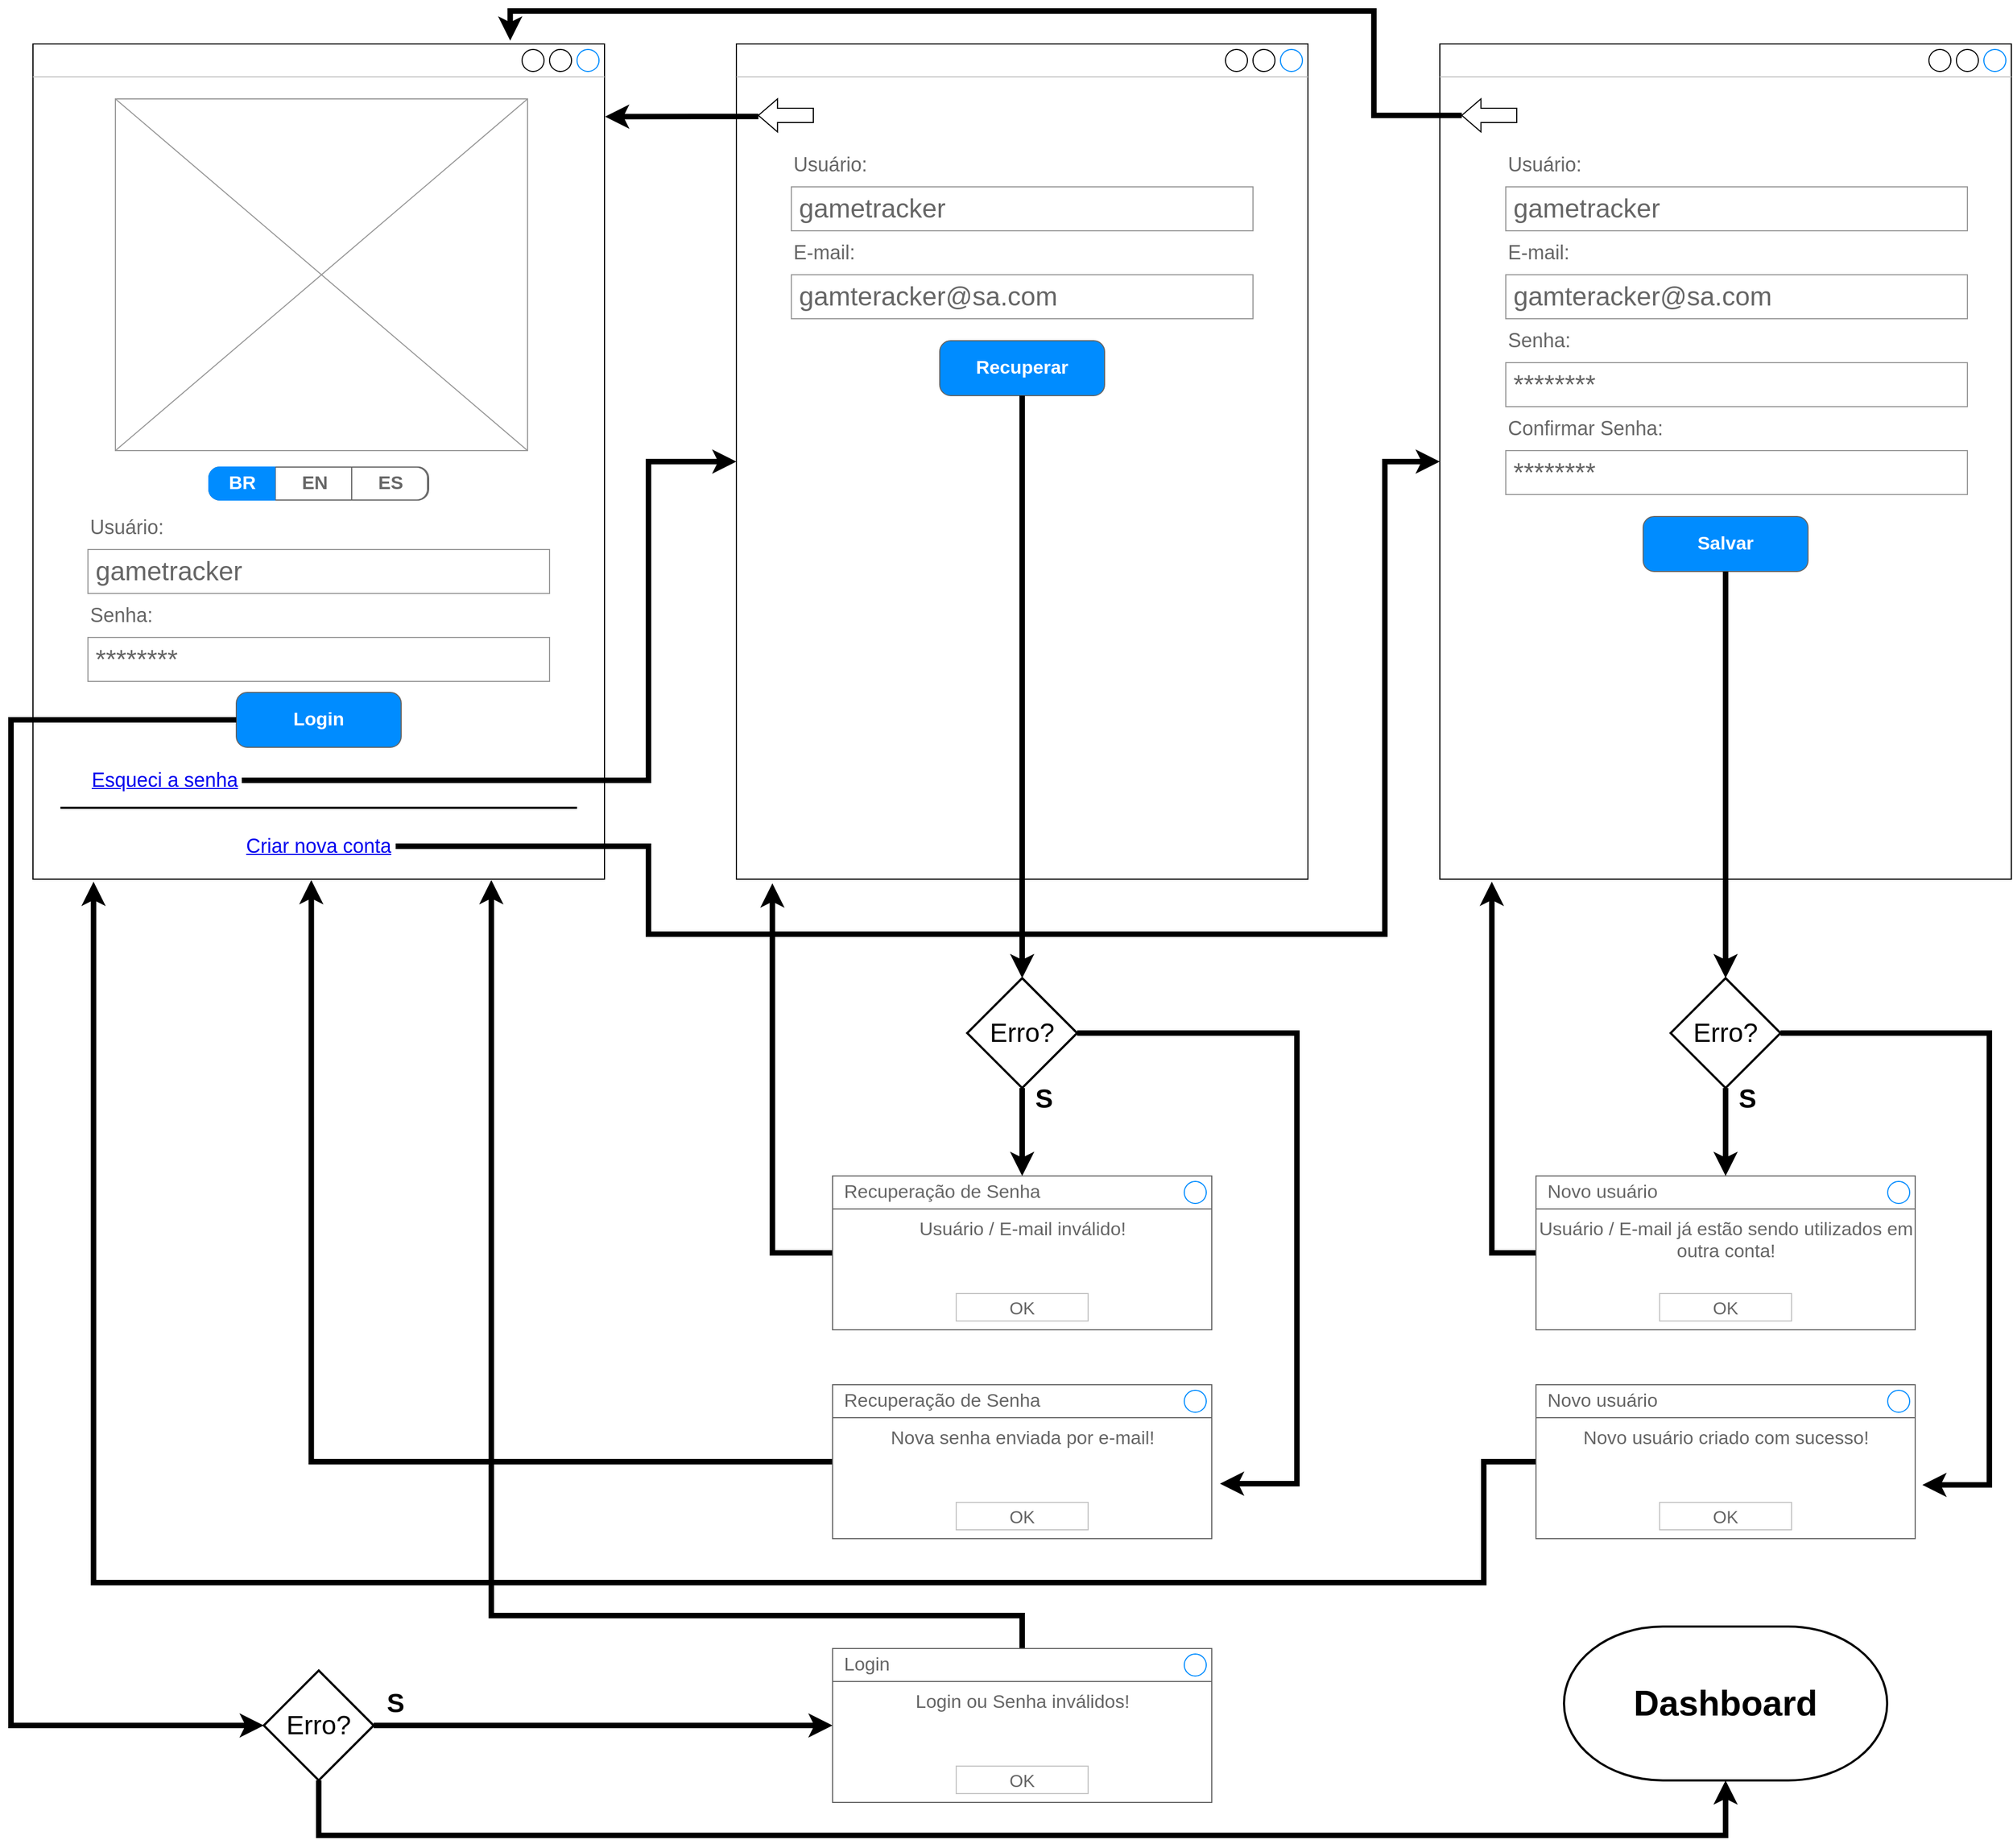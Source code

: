 <mxfile version="13.9.9" type="device" pages="3"><diagram name="Login" id="03018318-947c-dd8e-b7a3-06fadd420f32"><mxGraphModel dx="2966" dy="1800" grid="1" gridSize="10" guides="1" tooltips="1" connect="1" arrows="1" fold="1" page="1" pageScale="1" pageWidth="1100" pageHeight="850" background="#ffffff" math="0" shadow="0"><root><mxCell id="0"/><mxCell id="1" parent="0"/><mxCell id="fSGKo8lUi1dL8fClBoKU-32" value="" style="group" parent="1" vertex="1" connectable="0"><mxGeometry x="40" y="40" width="520" height="760" as="geometry"/></mxCell><mxCell id="lbm_RThs2cG9TtwAXXTY-18" value="" style="strokeWidth=1;shadow=0;dashed=0;align=center;html=1;shape=mxgraph.mockup.containers.window;align=left;verticalAlign=top;spacingLeft=8;strokeColor2=#008cff;strokeColor3=#c4c4c4;fontColor=#666666;mainText=;fontSize=17;labelBackgroundColor=none;" parent="fSGKo8lUi1dL8fClBoKU-32" vertex="1"><mxGeometry width="520" height="760" as="geometry"/></mxCell><mxCell id="lbm_RThs2cG9TtwAXXTY-25" value="" style="strokeWidth=1;shadow=0;dashed=0;align=center;html=1;shape=mxgraph.mockup.rrect;rSize=10;fillColor=#ffffff;strokeColor=#666666;" parent="fSGKo8lUi1dL8fClBoKU-32" vertex="1"><mxGeometry x="160" y="385" width="200" height="30" as="geometry"/></mxCell><mxCell id="lbm_RThs2cG9TtwAXXTY-26" value="EN" style="strokeColor=inherit;fillColor=inherit;gradientColor=inherit;strokeWidth=1;shadow=0;dashed=0;align=center;html=1;shape=mxgraph.mockup.rrect;rSize=0;fontSize=17;fontColor=#666666;fontStyle=1;resizeHeight=1;" parent="lbm_RThs2cG9TtwAXXTY-25" vertex="1"><mxGeometry width="70" height="30" relative="1" as="geometry"><mxPoint x="60.5" as="offset"/></mxGeometry></mxCell><mxCell id="lbm_RThs2cG9TtwAXXTY-28" value="ES" style="strokeColor=inherit;fillColor=inherit;gradientColor=inherit;strokeWidth=1;shadow=0;dashed=0;align=center;html=1;shape=mxgraph.mockup.rightButton;rSize=10;fontSize=17;fontColor=#666666;fontStyle=1;resizeHeight=1;" parent="lbm_RThs2cG9TtwAXXTY-25" vertex="1"><mxGeometry x="1" width="69" height="30" relative="1" as="geometry"><mxPoint x="-70" as="offset"/></mxGeometry></mxCell><mxCell id="lbm_RThs2cG9TtwAXXTY-29" value="BR" style="strokeWidth=1;shadow=0;dashed=0;align=center;html=1;shape=mxgraph.mockup.leftButton;rSize=10;fontSize=17;fontColor=#ffffff;fontStyle=1;fillColor=#008cff;strokeColor=#008cff;resizeHeight=1;" parent="lbm_RThs2cG9TtwAXXTY-25" vertex="1"><mxGeometry width="60" height="30" relative="1" as="geometry"/></mxCell><mxCell id="lbm_RThs2cG9TtwAXXTY-43" value="Usuário:" style="strokeWidth=1;shadow=0;dashed=0;align=center;html=1;shape=mxgraph.mockup.forms.anchor;fontSize=18;fontColor=#666666;align=left;resizeWidth=1;spacingLeft=0;" parent="fSGKo8lUi1dL8fClBoKU-32" vertex="1"><mxGeometry x="50" y="430" width="100" height="20" as="geometry"/></mxCell><mxCell id="lbm_RThs2cG9TtwAXXTY-44" value="gametracker" style="strokeWidth=1;shadow=0;dashed=0;align=center;html=1;shape=mxgraph.mockup.forms.rrect;rSize=0;strokeColor=#999999;fontColor=#666666;align=left;spacingLeft=5;resizeWidth=1;fontSize=24;" parent="fSGKo8lUi1dL8fClBoKU-32" vertex="1"><mxGeometry x="50" y="460" width="420" height="40" as="geometry"/></mxCell><mxCell id="lbm_RThs2cG9TtwAXXTY-45" value="Senha:" style="strokeWidth=1;shadow=0;dashed=0;align=center;html=1;shape=mxgraph.mockup.forms.anchor;fontSize=18;fontColor=#666666;align=left;resizeWidth=1;spacingLeft=0;" parent="fSGKo8lUi1dL8fClBoKU-32" vertex="1"><mxGeometry x="50" y="510" width="100" height="20" as="geometry"/></mxCell><mxCell id="lbm_RThs2cG9TtwAXXTY-46" value="********" style="strokeWidth=1;shadow=0;dashed=0;align=center;html=1;shape=mxgraph.mockup.forms.rrect;rSize=0;strokeColor=#999999;fontColor=#666666;align=left;spacingLeft=5;resizeWidth=1;fontSize=24;verticalAlign=middle;" parent="fSGKo8lUi1dL8fClBoKU-32" vertex="1"><mxGeometry x="50" y="540" width="420" height="40" as="geometry"/></mxCell><mxCell id="lbm_RThs2cG9TtwAXXTY-47" value="Login" style="strokeWidth=1;shadow=0;dashed=0;align=center;html=1;shape=mxgraph.mockup.buttons.button;strokeColor=#666666;fontColor=#ffffff;mainText=;buttonStyle=round;fontSize=17;fontStyle=1;fillColor=#008cff;whiteSpace=wrap;" parent="fSGKo8lUi1dL8fClBoKU-32" vertex="1"><mxGeometry x="185" y="590" width="150" height="50" as="geometry"/></mxCell><mxCell id="lbm_RThs2cG9TtwAXXTY-53" value="" style="line;strokeWidth=2;html=1;fontSize=24;align=center;" parent="fSGKo8lUi1dL8fClBoKU-32" vertex="1"><mxGeometry x="25" y="690" width="470" height="10" as="geometry"/></mxCell><UserObject label="Esqueci a senha" link="https://www.draw.io" id="lbm_RThs2cG9TtwAXXTY-54"><mxCell style="text;html=1;strokeColor=none;fillColor=none;whiteSpace=wrap;align=center;verticalAlign=middle;fontColor=#0000EE;fontStyle=4;fontSize=18;" parent="fSGKo8lUi1dL8fClBoKU-32" vertex="1"><mxGeometry x="50" y="650" width="140" height="40" as="geometry"/></mxCell></UserObject><UserObject label="Criar nova conta" id="lbm_RThs2cG9TtwAXXTY-57"><mxCell style="text;html=1;strokeColor=none;fillColor=none;whiteSpace=wrap;align=center;verticalAlign=middle;fontColor=#0000EE;fontStyle=4;fontSize=18;" parent="fSGKo8lUi1dL8fClBoKU-32" vertex="1"><mxGeometry x="190" y="710" width="140" height="40" as="geometry"/></mxCell></UserObject><mxCell id="t_eAiEskKVI2mIr5S7JI-1" value="" style="verticalLabelPosition=bottom;shadow=0;dashed=0;align=center;html=1;verticalAlign=top;strokeWidth=1;shape=mxgraph.mockup.graphics.simpleIcon;strokeColor=#999999;" parent="fSGKo8lUi1dL8fClBoKU-32" vertex="1"><mxGeometry x="75" y="50" width="375" height="320" as="geometry"/></mxCell><mxCell id="fSGKo8lUi1dL8fClBoKU-33" value="" style="group" parent="1" vertex="1" connectable="0"><mxGeometry x="680" y="40" width="520" height="760" as="geometry"/></mxCell><mxCell id="fSGKo8lUi1dL8fClBoKU-1" value="" style="strokeWidth=1;shadow=0;dashed=0;align=center;html=1;shape=mxgraph.mockup.containers.window;align=left;verticalAlign=top;spacingLeft=8;strokeColor2=#008cff;strokeColor3=#c4c4c4;fontColor=#666666;mainText=;fontSize=17;labelBackgroundColor=none;" parent="fSGKo8lUi1dL8fClBoKU-33" vertex="1"><mxGeometry width="520" height="760" as="geometry"/></mxCell><mxCell id="fSGKo8lUi1dL8fClBoKU-13" value="" style="shape=singleArrow;direction=west;whiteSpace=wrap;html=1;fontSize=18;arrowWidth=0.433;arrowSize=0.348;fillColor=none;" parent="fSGKo8lUi1dL8fClBoKU-33" vertex="1"><mxGeometry x="20" y="50" width="50" height="30" as="geometry"/></mxCell><mxCell id="fSGKo8lUi1dL8fClBoKU-18" value="Usuário:" style="strokeWidth=1;shadow=0;dashed=0;align=center;html=1;shape=mxgraph.mockup.forms.anchor;fontSize=18;fontColor=#666666;align=left;resizeWidth=1;spacingLeft=0;" parent="fSGKo8lUi1dL8fClBoKU-33" vertex="1"><mxGeometry x="50" y="100" width="100" height="20" as="geometry"/></mxCell><mxCell id="fSGKo8lUi1dL8fClBoKU-19" value="gametracker" style="strokeWidth=1;shadow=0;dashed=0;align=center;html=1;shape=mxgraph.mockup.forms.rrect;rSize=0;strokeColor=#999999;fontColor=#666666;align=left;spacingLeft=5;resizeWidth=1;fontSize=24;" parent="fSGKo8lUi1dL8fClBoKU-33" vertex="1"><mxGeometry x="50" y="130" width="420" height="40" as="geometry"/></mxCell><mxCell id="fSGKo8lUi1dL8fClBoKU-20" value="E-mail:" style="strokeWidth=1;shadow=0;dashed=0;align=center;html=1;shape=mxgraph.mockup.forms.anchor;fontSize=18;fontColor=#666666;align=left;resizeWidth=1;spacingLeft=0;" parent="fSGKo8lUi1dL8fClBoKU-33" vertex="1"><mxGeometry x="50" y="180" width="100" height="20" as="geometry"/></mxCell><mxCell id="fSGKo8lUi1dL8fClBoKU-21" value="gamteracker@sa.com" style="strokeWidth=1;shadow=0;dashed=0;align=center;html=1;shape=mxgraph.mockup.forms.rrect;rSize=0;strokeColor=#999999;fontColor=#666666;align=left;spacingLeft=5;resizeWidth=1;fontSize=24;" parent="fSGKo8lUi1dL8fClBoKU-33" vertex="1"><mxGeometry x="50" y="210" width="420" height="40" as="geometry"/></mxCell><mxCell id="fSGKo8lUi1dL8fClBoKU-22" value="Recuperar" style="strokeWidth=1;shadow=0;dashed=0;align=center;html=1;shape=mxgraph.mockup.buttons.button;strokeColor=#666666;fontColor=#ffffff;mainText=;buttonStyle=round;fontSize=17;fontStyle=1;fillColor=#008cff;whiteSpace=wrap;" parent="fSGKo8lUi1dL8fClBoKU-33" vertex="1"><mxGeometry x="185" y="270" width="150" height="50" as="geometry"/></mxCell><mxCell id="fSGKo8lUi1dL8fClBoKU-34" value="" style="group" parent="1" vertex="1" connectable="0"><mxGeometry x="1320" y="40" width="520" height="760" as="geometry"/></mxCell><mxCell id="fSGKo8lUi1dL8fClBoKU-2" value="" style="strokeWidth=1;shadow=0;dashed=0;align=center;html=1;shape=mxgraph.mockup.containers.window;align=left;verticalAlign=top;spacingLeft=8;strokeColor2=#008cff;strokeColor3=#c4c4c4;fontColor=#666666;mainText=;fontSize=17;labelBackgroundColor=none;" parent="fSGKo8lUi1dL8fClBoKU-34" vertex="1"><mxGeometry width="520" height="760" as="geometry"/></mxCell><mxCell id="fSGKo8lUi1dL8fClBoKU-5" value="Usuário:" style="strokeWidth=1;shadow=0;dashed=0;align=center;html=1;shape=mxgraph.mockup.forms.anchor;fontSize=18;fontColor=#666666;align=left;resizeWidth=1;spacingLeft=0;" parent="fSGKo8lUi1dL8fClBoKU-34" vertex="1"><mxGeometry x="60" y="100" width="100" height="20" as="geometry"/></mxCell><mxCell id="fSGKo8lUi1dL8fClBoKU-6" value="gametracker" style="strokeWidth=1;shadow=0;dashed=0;align=center;html=1;shape=mxgraph.mockup.forms.rrect;rSize=0;strokeColor=#999999;fontColor=#666666;align=left;spacingLeft=5;resizeWidth=1;fontSize=24;" parent="fSGKo8lUi1dL8fClBoKU-34" vertex="1"><mxGeometry x="60" y="130" width="420" height="40" as="geometry"/></mxCell><mxCell id="fSGKo8lUi1dL8fClBoKU-7" value="Senha:" style="strokeWidth=1;shadow=0;dashed=0;align=center;html=1;shape=mxgraph.mockup.forms.anchor;fontSize=18;fontColor=#666666;align=left;resizeWidth=1;spacingLeft=0;" parent="fSGKo8lUi1dL8fClBoKU-34" vertex="1"><mxGeometry x="60" y="260" width="100" height="20" as="geometry"/></mxCell><mxCell id="fSGKo8lUi1dL8fClBoKU-8" value="********" style="strokeWidth=1;shadow=0;dashed=0;align=center;html=1;shape=mxgraph.mockup.forms.rrect;rSize=0;strokeColor=#999999;fontColor=#666666;align=left;spacingLeft=5;resizeWidth=1;fontSize=24;verticalAlign=middle;" parent="fSGKo8lUi1dL8fClBoKU-34" vertex="1"><mxGeometry x="60" y="290" width="420" height="40" as="geometry"/></mxCell><mxCell id="fSGKo8lUi1dL8fClBoKU-10" value="Salvar" style="strokeWidth=1;shadow=0;dashed=0;align=center;html=1;shape=mxgraph.mockup.buttons.button;strokeColor=#666666;fontColor=#ffffff;mainText=;buttonStyle=round;fontSize=17;fontStyle=1;fillColor=#008cff;whiteSpace=wrap;" parent="fSGKo8lUi1dL8fClBoKU-34" vertex="1"><mxGeometry x="185" y="430" width="150" height="50" as="geometry"/></mxCell><mxCell id="fSGKo8lUi1dL8fClBoKU-12" value="" style="shape=singleArrow;direction=west;whiteSpace=wrap;html=1;fontSize=18;arrowWidth=0.433;arrowSize=0.348;fillColor=none;" parent="fSGKo8lUi1dL8fClBoKU-34" vertex="1"><mxGeometry x="20" y="50" width="50" height="30" as="geometry"/></mxCell><mxCell id="fSGKo8lUi1dL8fClBoKU-14" value="Confirmar Senha:" style="strokeWidth=1;shadow=0;dashed=0;align=center;html=1;shape=mxgraph.mockup.forms.anchor;fontSize=18;fontColor=#666666;align=left;resizeWidth=1;spacingLeft=0;" parent="fSGKo8lUi1dL8fClBoKU-34" vertex="1"><mxGeometry x="60" y="340" width="100" height="20" as="geometry"/></mxCell><mxCell id="fSGKo8lUi1dL8fClBoKU-15" value="********" style="strokeWidth=1;shadow=0;dashed=0;align=center;html=1;shape=mxgraph.mockup.forms.rrect;rSize=0;strokeColor=#999999;fontColor=#666666;align=left;spacingLeft=5;resizeWidth=1;fontSize=24;verticalAlign=middle;" parent="fSGKo8lUi1dL8fClBoKU-34" vertex="1"><mxGeometry x="60" y="370" width="420" height="40" as="geometry"/></mxCell><mxCell id="fSGKo8lUi1dL8fClBoKU-16" value="E-mail:" style="strokeWidth=1;shadow=0;dashed=0;align=center;html=1;shape=mxgraph.mockup.forms.anchor;fontSize=18;fontColor=#666666;align=left;resizeWidth=1;spacingLeft=0;" parent="fSGKo8lUi1dL8fClBoKU-34" vertex="1"><mxGeometry x="60" y="180" width="100" height="20" as="geometry"/></mxCell><mxCell id="fSGKo8lUi1dL8fClBoKU-17" value="gamteracker@sa.com" style="strokeWidth=1;shadow=0;dashed=0;align=center;html=1;shape=mxgraph.mockup.forms.rrect;rSize=0;strokeColor=#999999;fontColor=#666666;align=left;spacingLeft=5;resizeWidth=1;fontSize=24;" parent="fSGKo8lUi1dL8fClBoKU-34" vertex="1"><mxGeometry x="60" y="210" width="420" height="40" as="geometry"/></mxCell><mxCell id="fSGKo8lUi1dL8fClBoKU-35" style="edgeStyle=orthogonalEdgeStyle;rounded=0;orthogonalLoop=1;jettySize=auto;html=1;exitX=1;exitY=0.5;exitDx=0;exitDy=0;strokeWidth=5;fontSize=18;fontColor=#000000;" parent="1" source="lbm_RThs2cG9TtwAXXTY-54" target="fSGKo8lUi1dL8fClBoKU-1" edge="1"><mxGeometry relative="1" as="geometry"><Array as="points"><mxPoint x="600" y="710"/><mxPoint x="600" y="420"/></Array></mxGeometry></mxCell><mxCell id="fSGKo8lUi1dL8fClBoKU-36" style="edgeStyle=orthogonalEdgeStyle;rounded=0;orthogonalLoop=1;jettySize=auto;html=1;exitX=1;exitY=0.5;exitDx=0;exitDy=0;strokeWidth=5;fontSize=18;fontColor=#000000;" parent="1" source="lbm_RThs2cG9TtwAXXTY-57" target="fSGKo8lUi1dL8fClBoKU-2" edge="1"><mxGeometry relative="1" as="geometry"><Array as="points"><mxPoint x="600" y="770"/><mxPoint x="600" y="850"/><mxPoint x="1270" y="850"/><mxPoint x="1270" y="420"/></Array></mxGeometry></mxCell><mxCell id="fSGKo8lUi1dL8fClBoKU-37" style="edgeStyle=orthogonalEdgeStyle;rounded=0;orthogonalLoop=1;jettySize=auto;html=1;entryX=1.001;entryY=0.087;entryDx=0;entryDy=0;entryPerimeter=0;strokeWidth=5;fontSize=18;fontColor=#000000;" parent="1" source="fSGKo8lUi1dL8fClBoKU-13" target="lbm_RThs2cG9TtwAXXTY-18" edge="1"><mxGeometry relative="1" as="geometry"><Array as="points"><mxPoint x="690" y="106"/><mxPoint x="690" y="106"/></Array></mxGeometry></mxCell><mxCell id="fSGKo8lUi1dL8fClBoKU-38" style="edgeStyle=orthogonalEdgeStyle;rounded=0;orthogonalLoop=1;jettySize=auto;html=1;entryX=0.835;entryY=-0.004;entryDx=0;entryDy=0;entryPerimeter=0;strokeWidth=5;fontSize=18;fontColor=#000000;" parent="1" source="fSGKo8lUi1dL8fClBoKU-12" target="lbm_RThs2cG9TtwAXXTY-18" edge="1"><mxGeometry relative="1" as="geometry"><Array as="points"><mxPoint x="1260" y="105"/><mxPoint x="1260" y="10"/><mxPoint x="474" y="10"/></Array></mxGeometry></mxCell><mxCell id="fSGKo8lUi1dL8fClBoKU-78" style="edgeStyle=orthogonalEdgeStyle;rounded=0;orthogonalLoop=1;jettySize=auto;html=1;entryX=0.091;entryY=1.003;entryDx=0;entryDy=0;entryPerimeter=0;strokeWidth=5;fontSize=18;fontColor=#000000;" parent="1" source="fSGKo8lUi1dL8fClBoKU-44" target="fSGKo8lUi1dL8fClBoKU-2" edge="1"><mxGeometry relative="1" as="geometry"><Array as="points"><mxPoint x="1367" y="1140"/></Array></mxGeometry></mxCell><mxCell id="fSGKo8lUi1dL8fClBoKU-44" value="Usuário / E-mail já estão sendo utilizados em outra conta!" style="strokeWidth=1;shadow=0;dashed=0;align=center;html=1;shape=mxgraph.mockup.containers.rrect;rSize=0;strokeColor=#666666;fontColor=#666666;fontSize=17;verticalAlign=top;whiteSpace=wrap;fillColor=#ffffff;spacingTop=32;" parent="1" vertex="1"><mxGeometry x="1407.5" y="1070" width="345" height="140" as="geometry"/></mxCell><mxCell id="fSGKo8lUi1dL8fClBoKU-45" value="Novo usuário" style="strokeWidth=1;shadow=0;dashed=0;align=center;html=1;shape=mxgraph.mockup.containers.rrect;rSize=0;fontSize=17;fontColor=#666666;strokeColor=#666666;align=left;spacingLeft=8;fillColor=#ffffff;resizeWidth=1;" parent="fSGKo8lUi1dL8fClBoKU-44" vertex="1"><mxGeometry width="345" height="30" relative="1" as="geometry"/></mxCell><mxCell id="fSGKo8lUi1dL8fClBoKU-46" value="" style="shape=ellipse;strokeColor=#008cff;resizable=0;fillColor=none;html=1;" parent="fSGKo8lUi1dL8fClBoKU-45" vertex="1"><mxGeometry x="1" y="0.5" width="20" height="20" relative="1" as="geometry"><mxPoint x="-25" y="-10" as="offset"/></mxGeometry></mxCell><mxCell id="fSGKo8lUi1dL8fClBoKU-47" value="OK" style="strokeWidth=1;shadow=0;dashed=0;align=center;html=1;shape=mxgraph.mockup.containers.rrect;rSize=0;fontSize=16;fontColor=#666666;strokeColor=#c4c4c4;resizable=0;whiteSpace=wrap;fillColor=#ffffff;" parent="fSGKo8lUi1dL8fClBoKU-44" vertex="1"><mxGeometry x="0.5" y="1" width="120" height="25" relative="1" as="geometry"><mxPoint x="-60" y="-33" as="offset"/></mxGeometry></mxCell><mxCell id="fSGKo8lUi1dL8fClBoKU-56" style="edgeStyle=orthogonalEdgeStyle;rounded=0;orthogonalLoop=1;jettySize=auto;html=1;entryX=0.487;entryY=1.001;entryDx=0;entryDy=0;entryPerimeter=0;strokeWidth=5;fontSize=18;fontColor=#000000;" parent="1" source="fSGKo8lUi1dL8fClBoKU-48" target="lbm_RThs2cG9TtwAXXTY-18" edge="1"><mxGeometry relative="1" as="geometry"/></mxCell><mxCell id="fSGKo8lUi1dL8fClBoKU-48" value="Nova senha enviada por e-mail!" style="strokeWidth=1;shadow=0;dashed=0;align=center;html=1;shape=mxgraph.mockup.containers.rrect;rSize=0;strokeColor=#666666;fontColor=#666666;fontSize=17;verticalAlign=top;whiteSpace=wrap;fillColor=#ffffff;spacingTop=32;" parent="1" vertex="1"><mxGeometry x="767.5" y="1260" width="345" height="140" as="geometry"/></mxCell><mxCell id="fSGKo8lUi1dL8fClBoKU-49" value="Recuperação de Senha" style="strokeWidth=1;shadow=0;dashed=0;align=center;html=1;shape=mxgraph.mockup.containers.rrect;rSize=0;fontSize=17;fontColor=#666666;strokeColor=#666666;align=left;spacingLeft=8;fillColor=#ffffff;resizeWidth=1;" parent="fSGKo8lUi1dL8fClBoKU-48" vertex="1"><mxGeometry width="345" height="30" relative="1" as="geometry"/></mxCell><mxCell id="fSGKo8lUi1dL8fClBoKU-50" value="" style="shape=ellipse;strokeColor=#008cff;resizable=0;fillColor=none;html=1;" parent="fSGKo8lUi1dL8fClBoKU-49" vertex="1"><mxGeometry x="1" y="0.5" width="20" height="20" relative="1" as="geometry"><mxPoint x="-25" y="-10" as="offset"/></mxGeometry></mxCell><mxCell id="fSGKo8lUi1dL8fClBoKU-51" value="OK" style="strokeWidth=1;shadow=0;dashed=0;align=center;html=1;shape=mxgraph.mockup.containers.rrect;rSize=0;fontSize=16;fontColor=#666666;strokeColor=#c4c4c4;resizable=0;whiteSpace=wrap;fillColor=#ffffff;" parent="fSGKo8lUi1dL8fClBoKU-48" vertex="1"><mxGeometry x="0.5" y="1" width="120" height="25" relative="1" as="geometry"><mxPoint x="-60" y="-33" as="offset"/></mxGeometry></mxCell><mxCell id="fSGKo8lUi1dL8fClBoKU-74" style="edgeStyle=orthogonalEdgeStyle;rounded=0;orthogonalLoop=1;jettySize=auto;html=1;entryX=0.063;entryY=1.005;entryDx=0;entryDy=0;entryPerimeter=0;strokeWidth=5;fontSize=18;fontColor=#000000;" parent="1" source="fSGKo8lUi1dL8fClBoKU-60" target="fSGKo8lUi1dL8fClBoKU-1" edge="1"><mxGeometry relative="1" as="geometry"><Array as="points"><mxPoint x="713" y="1140"/></Array></mxGeometry></mxCell><mxCell id="fSGKo8lUi1dL8fClBoKU-60" value="Usuário / E-mail inválido!" style="strokeWidth=1;shadow=0;dashed=0;align=center;html=1;shape=mxgraph.mockup.containers.rrect;rSize=0;strokeColor=#666666;fontColor=#666666;fontSize=17;verticalAlign=top;whiteSpace=wrap;fillColor=#ffffff;spacingTop=32;" parent="1" vertex="1"><mxGeometry x="767.5" y="1070" width="345" height="140" as="geometry"/></mxCell><mxCell id="fSGKo8lUi1dL8fClBoKU-61" value="Recuperação de Senha" style="strokeWidth=1;shadow=0;dashed=0;align=center;html=1;shape=mxgraph.mockup.containers.rrect;rSize=0;fontSize=17;fontColor=#666666;strokeColor=#666666;align=left;spacingLeft=8;fillColor=#ffffff;resizeWidth=1;" parent="fSGKo8lUi1dL8fClBoKU-60" vertex="1"><mxGeometry width="345" height="30" relative="1" as="geometry"/></mxCell><mxCell id="fSGKo8lUi1dL8fClBoKU-62" value="" style="shape=ellipse;strokeColor=#008cff;resizable=0;fillColor=none;html=1;" parent="fSGKo8lUi1dL8fClBoKU-61" vertex="1"><mxGeometry x="1" y="0.5" width="20" height="20" relative="1" as="geometry"><mxPoint x="-25" y="-10" as="offset"/></mxGeometry></mxCell><mxCell id="fSGKo8lUi1dL8fClBoKU-63" value="OK" style="strokeWidth=1;shadow=0;dashed=0;align=center;html=1;shape=mxgraph.mockup.containers.rrect;rSize=0;fontSize=16;fontColor=#666666;strokeColor=#c4c4c4;resizable=0;whiteSpace=wrap;fillColor=#ffffff;" parent="fSGKo8lUi1dL8fClBoKU-60" vertex="1"><mxGeometry x="0.5" y="1" width="120" height="25" relative="1" as="geometry"><mxPoint x="-60" y="-33" as="offset"/></mxGeometry></mxCell><mxCell id="fSGKo8lUi1dL8fClBoKU-68" style="edgeStyle=orthogonalEdgeStyle;rounded=0;orthogonalLoop=1;jettySize=auto;html=1;entryX=0.106;entryY=1.003;entryDx=0;entryDy=0;entryPerimeter=0;strokeWidth=5;fontSize=18;fontColor=#000000;" parent="1" source="fSGKo8lUi1dL8fClBoKU-64" target="lbm_RThs2cG9TtwAXXTY-18" edge="1"><mxGeometry relative="1" as="geometry"><Array as="points"><mxPoint x="1360" y="1330"/><mxPoint x="1360" y="1440"/><mxPoint x="95" y="1440"/></Array></mxGeometry></mxCell><mxCell id="fSGKo8lUi1dL8fClBoKU-64" value="Novo usuário criado com sucesso!" style="strokeWidth=1;shadow=0;dashed=0;align=center;html=1;shape=mxgraph.mockup.containers.rrect;rSize=0;strokeColor=#666666;fontColor=#666666;fontSize=17;verticalAlign=top;whiteSpace=wrap;fillColor=#ffffff;spacingTop=32;" parent="1" vertex="1"><mxGeometry x="1407.5" y="1260" width="345" height="140" as="geometry"/></mxCell><mxCell id="fSGKo8lUi1dL8fClBoKU-65" value="Novo usuário" style="strokeWidth=1;shadow=0;dashed=0;align=center;html=1;shape=mxgraph.mockup.containers.rrect;rSize=0;fontSize=17;fontColor=#666666;strokeColor=#666666;align=left;spacingLeft=8;fillColor=#ffffff;resizeWidth=1;" parent="fSGKo8lUi1dL8fClBoKU-64" vertex="1"><mxGeometry width="345" height="30" relative="1" as="geometry"/></mxCell><mxCell id="fSGKo8lUi1dL8fClBoKU-66" value="" style="shape=ellipse;strokeColor=#008cff;resizable=0;fillColor=none;html=1;" parent="fSGKo8lUi1dL8fClBoKU-65" vertex="1"><mxGeometry x="1" y="0.5" width="20" height="20" relative="1" as="geometry"><mxPoint x="-25" y="-10" as="offset"/></mxGeometry></mxCell><mxCell id="fSGKo8lUi1dL8fClBoKU-67" value="OK" style="strokeWidth=1;shadow=0;dashed=0;align=center;html=1;shape=mxgraph.mockup.containers.rrect;rSize=0;fontSize=16;fontColor=#666666;strokeColor=#c4c4c4;resizable=0;whiteSpace=wrap;fillColor=#ffffff;" parent="fSGKo8lUi1dL8fClBoKU-64" vertex="1"><mxGeometry x="0.5" y="1" width="120" height="25" relative="1" as="geometry"><mxPoint x="-60" y="-33" as="offset"/></mxGeometry></mxCell><mxCell id="fSGKo8lUi1dL8fClBoKU-73" style="edgeStyle=orthogonalEdgeStyle;rounded=0;orthogonalLoop=1;jettySize=auto;html=1;exitX=0.5;exitY=1;exitDx=0;exitDy=0;exitPerimeter=0;strokeWidth=5;fontSize=18;fontColor=#000000;" parent="1" source="fSGKo8lUi1dL8fClBoKU-69" target="fSGKo8lUi1dL8fClBoKU-61" edge="1"><mxGeometry relative="1" as="geometry"/></mxCell><mxCell id="fSGKo8lUi1dL8fClBoKU-75" style="edgeStyle=orthogonalEdgeStyle;rounded=0;orthogonalLoop=1;jettySize=auto;html=1;exitX=1;exitY=0.5;exitDx=0;exitDy=0;exitPerimeter=0;strokeWidth=5;fontSize=18;fontColor=#000000;" parent="1" source="fSGKo8lUi1dL8fClBoKU-69" edge="1"><mxGeometry relative="1" as="geometry"><mxPoint x="1120" y="1350" as="targetPoint"/><Array as="points"><mxPoint x="1190" y="940"/><mxPoint x="1190" y="1350"/></Array></mxGeometry></mxCell><mxCell id="fSGKo8lUi1dL8fClBoKU-69" value="Erro?" style="strokeWidth=2;html=1;shape=mxgraph.flowchart.decision;whiteSpace=wrap;fillColor=none;fontSize=24;fontColor=#000000;" parent="1" vertex="1"><mxGeometry x="890" y="890" width="100" height="100" as="geometry"/></mxCell><mxCell id="fSGKo8lUi1dL8fClBoKU-76" style="edgeStyle=orthogonalEdgeStyle;rounded=0;orthogonalLoop=1;jettySize=auto;html=1;exitX=1;exitY=0.5;exitDx=0;exitDy=0;exitPerimeter=0;entryX=1.019;entryY=0.651;entryDx=0;entryDy=0;entryPerimeter=0;strokeWidth=5;fontSize=18;fontColor=#000000;" parent="1" source="fSGKo8lUi1dL8fClBoKU-70" target="fSGKo8lUi1dL8fClBoKU-64" edge="1"><mxGeometry relative="1" as="geometry"><Array as="points"><mxPoint x="1820" y="940"/><mxPoint x="1820" y="1351"/></Array></mxGeometry></mxCell><mxCell id="fSGKo8lUi1dL8fClBoKU-77" style="edgeStyle=orthogonalEdgeStyle;rounded=0;orthogonalLoop=1;jettySize=auto;html=1;strokeWidth=5;fontSize=18;fontColor=#000000;" parent="1" source="fSGKo8lUi1dL8fClBoKU-70" target="fSGKo8lUi1dL8fClBoKU-45" edge="1"><mxGeometry relative="1" as="geometry"/></mxCell><mxCell id="fSGKo8lUi1dL8fClBoKU-70" value="Erro?" style="strokeWidth=2;html=1;shape=mxgraph.flowchart.decision;whiteSpace=wrap;fillColor=none;fontSize=24;fontColor=#000000;" parent="1" vertex="1"><mxGeometry x="1530" y="890" width="100" height="100" as="geometry"/></mxCell><mxCell id="fSGKo8lUi1dL8fClBoKU-71" style="edgeStyle=orthogonalEdgeStyle;rounded=0;orthogonalLoop=1;jettySize=auto;html=1;entryX=0.5;entryY=0;entryDx=0;entryDy=0;entryPerimeter=0;strokeWidth=5;fontSize=18;fontColor=#000000;" parent="1" source="fSGKo8lUi1dL8fClBoKU-22" target="fSGKo8lUi1dL8fClBoKU-69" edge="1"><mxGeometry relative="1" as="geometry"/></mxCell><mxCell id="fSGKo8lUi1dL8fClBoKU-72" style="edgeStyle=orthogonalEdgeStyle;rounded=0;orthogonalLoop=1;jettySize=auto;html=1;entryX=0.5;entryY=0;entryDx=0;entryDy=0;entryPerimeter=0;strokeWidth=5;fontSize=18;fontColor=#000000;" parent="1" source="fSGKo8lUi1dL8fClBoKU-10" target="fSGKo8lUi1dL8fClBoKU-70" edge="1"><mxGeometry relative="1" as="geometry"/></mxCell><mxCell id="fSGKo8lUi1dL8fClBoKU-79" value="S" style="text;html=1;strokeColor=none;fillColor=none;align=center;verticalAlign=middle;whiteSpace=wrap;rounded=0;fontSize=24;fontColor=#000000;fontStyle=1" parent="1" vertex="1"><mxGeometry x="940" y="990" width="40" height="20" as="geometry"/></mxCell><mxCell id="fSGKo8lUi1dL8fClBoKU-82" value="S" style="text;html=1;strokeColor=none;fillColor=none;align=center;verticalAlign=middle;whiteSpace=wrap;rounded=0;fontSize=24;fontColor=#000000;fontStyle=1" parent="1" vertex="1"><mxGeometry x="1580" y="990" width="40" height="20" as="geometry"/></mxCell><mxCell id="fSGKo8lUi1dL8fClBoKU-83" value="Dashboard" style="strokeWidth=2;html=1;shape=mxgraph.flowchart.terminator;whiteSpace=wrap;fontSize=32;fontStyle=1" parent="1" vertex="1"><mxGeometry x="1433" y="1480" width="294" height="140" as="geometry"/></mxCell><mxCell id="fSGKo8lUi1dL8fClBoKU-92" style="edgeStyle=orthogonalEdgeStyle;rounded=0;orthogonalLoop=1;jettySize=auto;html=1;exitX=1;exitY=0.5;exitDx=0;exitDy=0;exitPerimeter=0;strokeWidth=5;fontSize=32;fontColor=#000000;" parent="1" source="fSGKo8lUi1dL8fClBoKU-84" target="fSGKo8lUi1dL8fClBoKU-86" edge="1"><mxGeometry relative="1" as="geometry"/></mxCell><mxCell id="fSGKo8lUi1dL8fClBoKU-100" style="edgeStyle=orthogonalEdgeStyle;rounded=0;orthogonalLoop=1;jettySize=auto;html=1;exitX=0.5;exitY=1;exitDx=0;exitDy=0;exitPerimeter=0;entryX=0.5;entryY=1;entryDx=0;entryDy=0;entryPerimeter=0;strokeWidth=5;fontSize=32;fontColor=#000000;" parent="1" source="fSGKo8lUi1dL8fClBoKU-84" target="fSGKo8lUi1dL8fClBoKU-83" edge="1"><mxGeometry relative="1" as="geometry"><Array as="points"><mxPoint x="300" y="1670"/><mxPoint x="1580" y="1670"/></Array></mxGeometry></mxCell><mxCell id="fSGKo8lUi1dL8fClBoKU-84" value="Erro?" style="strokeWidth=2;html=1;shape=mxgraph.flowchart.decision;whiteSpace=wrap;fillColor=none;fontSize=24;fontColor=#000000;" parent="1" vertex="1"><mxGeometry x="250" y="1520" width="100" height="100" as="geometry"/></mxCell><mxCell id="fSGKo8lUi1dL8fClBoKU-93" style="edgeStyle=orthogonalEdgeStyle;rounded=0;orthogonalLoop=1;jettySize=auto;html=1;entryX=0.802;entryY=1.001;entryDx=0;entryDy=0;entryPerimeter=0;strokeWidth=5;fontSize=32;fontColor=#000000;" parent="1" source="fSGKo8lUi1dL8fClBoKU-86" target="lbm_RThs2cG9TtwAXXTY-18" edge="1"><mxGeometry relative="1" as="geometry"><Array as="points"><mxPoint x="940" y="1470"/><mxPoint x="457" y="1470"/></Array></mxGeometry></mxCell><mxCell id="fSGKo8lUi1dL8fClBoKU-86" value="Login ou Senha inválidos!" style="strokeWidth=1;shadow=0;dashed=0;align=center;html=1;shape=mxgraph.mockup.containers.rrect;rSize=0;strokeColor=#666666;fontColor=#666666;fontSize=17;verticalAlign=top;whiteSpace=wrap;fillColor=#ffffff;spacingTop=32;" parent="1" vertex="1"><mxGeometry x="767.5" y="1500" width="345" height="140" as="geometry"/></mxCell><mxCell id="fSGKo8lUi1dL8fClBoKU-87" value="Login" style="strokeWidth=1;shadow=0;dashed=0;align=center;html=1;shape=mxgraph.mockup.containers.rrect;rSize=0;fontSize=17;fontColor=#666666;strokeColor=#666666;align=left;spacingLeft=8;fillColor=#ffffff;resizeWidth=1;" parent="fSGKo8lUi1dL8fClBoKU-86" vertex="1"><mxGeometry width="345" height="30" relative="1" as="geometry"/></mxCell><mxCell id="fSGKo8lUi1dL8fClBoKU-88" value="" style="shape=ellipse;strokeColor=#008cff;resizable=0;fillColor=none;html=1;" parent="fSGKo8lUi1dL8fClBoKU-87" vertex="1"><mxGeometry x="1" y="0.5" width="20" height="20" relative="1" as="geometry"><mxPoint x="-25" y="-10" as="offset"/></mxGeometry></mxCell><mxCell id="fSGKo8lUi1dL8fClBoKU-89" value="OK" style="strokeWidth=1;shadow=0;dashed=0;align=center;html=1;shape=mxgraph.mockup.containers.rrect;rSize=0;fontSize=16;fontColor=#666666;strokeColor=#c4c4c4;resizable=0;whiteSpace=wrap;fillColor=#ffffff;" parent="fSGKo8lUi1dL8fClBoKU-86" vertex="1"><mxGeometry x="0.5" y="1" width="120" height="25" relative="1" as="geometry"><mxPoint x="-60" y="-33" as="offset"/></mxGeometry></mxCell><mxCell id="fSGKo8lUi1dL8fClBoKU-90" style="edgeStyle=orthogonalEdgeStyle;rounded=0;orthogonalLoop=1;jettySize=auto;html=1;entryX=0;entryY=0.5;entryDx=0;entryDy=0;entryPerimeter=0;strokeWidth=5;fontSize=32;fontColor=#000000;" parent="1" source="lbm_RThs2cG9TtwAXXTY-47" target="fSGKo8lUi1dL8fClBoKU-84" edge="1"><mxGeometry relative="1" as="geometry"><Array as="points"><mxPoint x="20" y="655"/><mxPoint x="20" y="1570"/></Array></mxGeometry></mxCell><mxCell id="fSGKo8lUi1dL8fClBoKU-101" value="S" style="text;html=1;strokeColor=none;fillColor=none;align=center;verticalAlign=middle;whiteSpace=wrap;rounded=0;fontSize=24;fontColor=#000000;fontStyle=1" parent="1" vertex="1"><mxGeometry x="350" y="1540" width="40" height="20" as="geometry"/></mxCell></root></mxGraphModel></diagram><diagram id="XsfMh_ZQ--_b6Rgt5zHu" name="Dashboard Inicial"><mxGraphModel dx="1483" dy="900" grid="1" gridSize="10" guides="1" tooltips="1" connect="1" arrows="1" fold="1" page="1" pageScale="1" pageWidth="827" pageHeight="1169" math="0" shadow="0"><root><mxCell id="vEK0VEn3eQRkDaDEsTFU-0"/><mxCell id="vEK0VEn3eQRkDaDEsTFU-1" parent="vEK0VEn3eQRkDaDEsTFU-0"/><mxCell id="3DYKdeDhEaAKjrAkTZX7-0" value="GameTracker" style="strokeWidth=1;shadow=0;dashed=0;align=center;html=1;shape=mxgraph.mockup.containers.window;align=left;verticalAlign=top;spacingLeft=8;strokeColor2=#008cff;strokeColor3=#c4c4c4;fontColor=#666666;mainText=;fontSize=17;labelBackgroundColor=none;" parent="vEK0VEn3eQRkDaDEsTFU-1" vertex="1"><mxGeometry x="120" y="40" width="1390" height="890" as="geometry"/></mxCell><mxCell id="3DYKdeDhEaAKjrAkTZX7-12" value="" style="strokeWidth=1;shadow=0;dashed=0;align=center;html=1;shape=mxgraph.mockup.misc.rrect;rSize=0;strokeColor=#999999;fillColor=#ffffff;" parent="vEK0VEn3eQRkDaDEsTFU-1" vertex="1"><mxGeometry x="350" y="280" width="490" height="320" as="geometry"/></mxCell><mxCell id="3DYKdeDhEaAKjrAkTZX7-13" value="" style="strokeWidth=1;shadow=0;dashed=0;align=center;html=1;shape=mxgraph.mockup.misc.anchor;" parent="3DYKdeDhEaAKjrAkTZX7-12" vertex="1"><mxGeometry x="485.1" y="160" as="geometry"/></mxCell><mxCell id="3DYKdeDhEaAKjrAkTZX7-14" value="" style="strokeWidth=1;shadow=0;dashed=0;align=center;html=1;shape=mxgraph.mockup.misc.anchor;" parent="3DYKdeDhEaAKjrAkTZX7-12" vertex="1"><mxGeometry x="455.7" y="160" as="geometry"/></mxCell><mxCell id="vd0nPA-6q0BEnsVDcvQr-0" value="Administrar Jogos" style="text;html=1;strokeColor=none;fillColor=none;align=center;verticalAlign=middle;whiteSpace=wrap;rounded=0;" parent="3DYKdeDhEaAKjrAkTZX7-12" vertex="1"><mxGeometry x="225" y="150" width="40" height="20" as="geometry"/></mxCell><mxCell id="3DYKdeDhEaAKjrAkTZX7-15" value="" style="strokeWidth=1;shadow=0;dashed=0;align=center;html=1;shape=mxgraph.mockup.misc.rrect;rSize=0;strokeColor=#999999;fillColor=#ffffff;" parent="vEK0VEn3eQRkDaDEsTFU-1" vertex="1"><mxGeometry x="1040" y="90" width="450" height="60" as="geometry"/></mxCell><mxCell id="3DYKdeDhEaAKjrAkTZX7-16" value="" style="strokeWidth=1;shadow=0;dashed=0;align=center;html=1;shape=mxgraph.mockup.misc.anchor;" parent="3DYKdeDhEaAKjrAkTZX7-15" vertex="1"><mxGeometry x="445.5" y="30" as="geometry"/></mxCell><mxCell id="3DYKdeDhEaAKjrAkTZX7-17" value="" style="strokeWidth=1;shadow=0;dashed=0;align=center;html=1;shape=mxgraph.mockup.misc.anchor;" parent="3DYKdeDhEaAKjrAkTZX7-15" vertex="1"><mxGeometry x="418.5" y="30" as="geometry"/></mxCell><mxCell id="3DYKdeDhEaAKjrAkTZX7-52" value="Jogador" style="text;html=1;strokeColor=none;fillColor=none;align=center;verticalAlign=middle;whiteSpace=wrap;rounded=0;strokeWidth=1;fontSize=26;" parent="3DYKdeDhEaAKjrAkTZX7-15" vertex="1"><mxGeometry x="230" y="20" width="40" height="20" as="geometry"/></mxCell><mxCell id="3DYKdeDhEaAKjrAkTZX7-18" value="" style="strokeWidth=1;shadow=0;dashed=0;align=center;html=1;shape=mxgraph.mockup.misc.rrect;rSize=0;strokeColor=#999999;fillColor=#ffffff;" parent="vEK0VEn3eQRkDaDEsTFU-1" vertex="1"><mxGeometry x="870" y="280" width="396" height="320" as="geometry"/></mxCell><mxCell id="3DYKdeDhEaAKjrAkTZX7-19" value="" style="strokeWidth=1;shadow=0;dashed=0;align=center;html=1;shape=mxgraph.mockup.misc.anchor;" parent="3DYKdeDhEaAKjrAkTZX7-18" vertex="1"><mxGeometry x="392.04" y="160" as="geometry"/></mxCell><mxCell id="3DYKdeDhEaAKjrAkTZX7-20" value="" style="strokeWidth=1;shadow=0;dashed=0;align=center;html=1;shape=mxgraph.mockup.misc.anchor;" parent="3DYKdeDhEaAKjrAkTZX7-18" vertex="1"><mxGeometry x="368.28" y="160" as="geometry"/></mxCell><mxCell id="vd0nPA-6q0BEnsVDcvQr-1" value="Adicionar Jogo" style="text;html=1;strokeColor=none;fillColor=none;align=center;verticalAlign=middle;whiteSpace=wrap;rounded=0;" parent="3DYKdeDhEaAKjrAkTZX7-18" vertex="1"><mxGeometry x="178" y="150" width="40" height="20" as="geometry"/></mxCell><mxCell id="3DYKdeDhEaAKjrAkTZX7-21" value="" style="strokeWidth=1;shadow=0;dashed=0;align=center;html=1;shape=mxgraph.mockup.misc.rrect;rSize=0;strokeColor=#999999;fillColor=#ffffff;" parent="vEK0VEn3eQRkDaDEsTFU-1" vertex="1"><mxGeometry x="350" y="630" width="490" height="130" as="geometry"/></mxCell><mxCell id="3DYKdeDhEaAKjrAkTZX7-22" value="" style="strokeWidth=1;shadow=0;dashed=0;align=center;html=1;shape=mxgraph.mockup.misc.anchor;" parent="3DYKdeDhEaAKjrAkTZX7-21" vertex="1"><mxGeometry x="485.1" y="65" as="geometry"/></mxCell><mxCell id="3DYKdeDhEaAKjrAkTZX7-23" value="" style="strokeWidth=1;shadow=0;dashed=0;align=center;html=1;shape=mxgraph.mockup.misc.anchor;" parent="3DYKdeDhEaAKjrAkTZX7-21" vertex="1"><mxGeometry x="455.7" y="65" as="geometry"/></mxCell><mxCell id="vd0nPA-6q0BEnsVDcvQr-2" value="Dashboard" style="text;html=1;strokeColor=none;fillColor=none;align=center;verticalAlign=middle;whiteSpace=wrap;rounded=0;" parent="3DYKdeDhEaAKjrAkTZX7-21" vertex="1"><mxGeometry x="225" y="55" width="40" height="20" as="geometry"/></mxCell><mxCell id="3DYKdeDhEaAKjrAkTZX7-24" value="" style="strokeWidth=1;shadow=0;dashed=0;align=center;html=1;shape=mxgraph.mockup.misc.rrect;rSize=0;strokeColor=#999999;fillColor=#ffffff;" parent="vEK0VEn3eQRkDaDEsTFU-1" vertex="1"><mxGeometry x="870" y="630" width="396" height="130" as="geometry"/></mxCell><mxCell id="3DYKdeDhEaAKjrAkTZX7-25" value="" style="strokeWidth=1;shadow=0;dashed=0;align=center;html=1;shape=mxgraph.mockup.misc.anchor;" parent="3DYKdeDhEaAKjrAkTZX7-24" vertex="1"><mxGeometry x="392.04" y="65" as="geometry"/></mxCell><mxCell id="3DYKdeDhEaAKjrAkTZX7-26" value="" style="strokeWidth=1;shadow=0;dashed=0;align=center;html=1;shape=mxgraph.mockup.misc.anchor;" parent="3DYKdeDhEaAKjrAkTZX7-24" vertex="1"><mxGeometry x="368.28" y="65" as="geometry"/></mxCell><mxCell id="3DYKdeDhEaAKjrAkTZX7-37" value="" style="strokeWidth=1;shadow=0;dashed=0;align=center;html=1;shape=mxgraph.mockup.rrect;rSize=10;fillColor=#ffffff;strokeColor=#666666;" parent="vEK0VEn3eQRkDaDEsTFU-1" vertex="1"><mxGeometry x="270" y="210" width="370" height="40" as="geometry"/></mxCell><mxCell id="3DYKdeDhEaAKjrAkTZX7-38" value="Público" style="strokeColor=inherit;fillColor=inherit;gradientColor=inherit;strokeWidth=1;shadow=0;dashed=0;align=center;html=1;shape=mxgraph.mockup.rrect;rSize=0;fontSize=17;fontColor=#666666;fontStyle=1;resizeHeight=1;" parent="3DYKdeDhEaAKjrAkTZX7-37" vertex="1"><mxGeometry width="125" height="40" relative="1" as="geometry"><mxPoint x="125" as="offset"/></mxGeometry></mxCell><mxCell id="3DYKdeDhEaAKjrAkTZX7-40" value="Administrador" style="strokeColor=inherit;fillColor=inherit;gradientColor=inherit;strokeWidth=1;shadow=0;dashed=0;align=center;html=1;shape=mxgraph.mockup.rightButton;rSize=10;fontSize=17;fontColor=#666666;fontStyle=1;resizeHeight=1;" parent="3DYKdeDhEaAKjrAkTZX7-37" vertex="1"><mxGeometry x="1" width="125" height="40" relative="1" as="geometry"><mxPoint x="-120" as="offset"/></mxGeometry></mxCell><mxCell id="3DYKdeDhEaAKjrAkTZX7-41" value="Jogador" style="strokeWidth=1;shadow=0;dashed=0;align=center;html=1;shape=mxgraph.mockup.leftButton;rSize=10;fontSize=17;fontColor=#ffffff;fontStyle=1;fillColor=#008cff;strokeColor=#008cff;resizeHeight=1;" parent="3DYKdeDhEaAKjrAkTZX7-37" vertex="1"><mxGeometry width="125" height="40" relative="1" as="geometry"/></mxCell><mxCell id="3DYKdeDhEaAKjrAkTZX7-43" value="" style="strokeWidth=1;shadow=0;dashed=0;align=center;html=1;shape=mxgraph.mockup.misc.rrect;rSize=0;strokeColor=#999999;fillColor=#ffffff;" parent="vEK0VEn3eQRkDaDEsTFU-1" vertex="1"><mxGeometry x="1150" y="820" width="66" height="70" as="geometry"/></mxCell><mxCell id="3DYKdeDhEaAKjrAkTZX7-44" value="" style="strokeWidth=1;shadow=0;dashed=0;align=center;html=1;shape=mxgraph.mockup.misc.anchor;" parent="3DYKdeDhEaAKjrAkTZX7-43" vertex="1"><mxGeometry x="65.34" y="35" as="geometry"/></mxCell><mxCell id="3DYKdeDhEaAKjrAkTZX7-45" value="" style="strokeWidth=1;shadow=0;dashed=0;align=center;html=1;shape=mxgraph.mockup.misc.anchor;" parent="3DYKdeDhEaAKjrAkTZX7-43" vertex="1"><mxGeometry x="61.38" y="35" as="geometry"/></mxCell><mxCell id="3DYKdeDhEaAKjrAkTZX7-46" value="" style="strokeWidth=1;shadow=0;dashed=0;align=center;html=1;shape=mxgraph.mockup.misc.rrect;rSize=0;strokeColor=#999999;fillColor=#ffffff;" parent="vEK0VEn3eQRkDaDEsTFU-1" vertex="1"><mxGeometry x="1232" y="820" width="66" height="70" as="geometry"/></mxCell><mxCell id="3DYKdeDhEaAKjrAkTZX7-47" value="" style="strokeWidth=1;shadow=0;dashed=0;align=center;html=1;shape=mxgraph.mockup.misc.anchor;" parent="3DYKdeDhEaAKjrAkTZX7-46" vertex="1"><mxGeometry x="65.34" y="35" as="geometry"/></mxCell><mxCell id="3DYKdeDhEaAKjrAkTZX7-48" value="" style="strokeWidth=1;shadow=0;dashed=0;align=center;html=1;shape=mxgraph.mockup.misc.anchor;" parent="3DYKdeDhEaAKjrAkTZX7-46" vertex="1"><mxGeometry x="61.38" y="35" as="geometry"/></mxCell><mxCell id="3DYKdeDhEaAKjrAkTZX7-49" value="" style="strokeWidth=1;shadow=0;dashed=0;align=center;html=1;shape=mxgraph.mockup.misc.rrect;rSize=0;strokeColor=#999999;fillColor=#ffffff;" parent="vEK0VEn3eQRkDaDEsTFU-1" vertex="1"><mxGeometry x="1310" y="820" width="66" height="70" as="geometry"/></mxCell><mxCell id="3DYKdeDhEaAKjrAkTZX7-50" value="" style="strokeWidth=1;shadow=0;dashed=0;align=center;html=1;shape=mxgraph.mockup.misc.anchor;" parent="3DYKdeDhEaAKjrAkTZX7-49" vertex="1"><mxGeometry x="65.34" y="35" as="geometry"/></mxCell><mxCell id="3DYKdeDhEaAKjrAkTZX7-51" value="" style="strokeWidth=1;shadow=0;dashed=0;align=center;html=1;shape=mxgraph.mockup.misc.anchor;" parent="3DYKdeDhEaAKjrAkTZX7-49" vertex="1"><mxGeometry x="61.38" y="35" as="geometry"/></mxCell><mxCell id="vd0nPA-6q0BEnsVDcvQr-3" value="GameTracker" style="strokeWidth=1;shadow=0;dashed=0;align=center;html=1;shape=mxgraph.mockup.containers.window;align=left;verticalAlign=top;spacingLeft=8;strokeColor2=#008cff;strokeColor3=#c4c4c4;fontColor=#666666;mainText=;fontSize=17;labelBackgroundColor=none;" parent="vEK0VEn3eQRkDaDEsTFU-1" vertex="1"><mxGeometry x="120" y="990" width="1390" height="890" as="geometry"/></mxCell><mxCell id="vd0nPA-6q0BEnsVDcvQr-4" value="" style="strokeWidth=1;shadow=0;dashed=0;align=center;html=1;shape=mxgraph.mockup.misc.rrect;rSize=0;strokeColor=#999999;fillColor=#ffffff;" parent="vEK0VEn3eQRkDaDEsTFU-1" vertex="1"><mxGeometry x="350" y="1230" width="490" height="320" as="geometry"/></mxCell><mxCell id="vd0nPA-6q0BEnsVDcvQr-5" value="" style="strokeWidth=1;shadow=0;dashed=0;align=center;html=1;shape=mxgraph.mockup.misc.anchor;" parent="vd0nPA-6q0BEnsVDcvQr-4" vertex="1"><mxGeometry x="485.1" y="160" as="geometry"/></mxCell><mxCell id="vd0nPA-6q0BEnsVDcvQr-6" value="" style="strokeWidth=1;shadow=0;dashed=0;align=center;html=1;shape=mxgraph.mockup.misc.anchor;" parent="vd0nPA-6q0BEnsVDcvQr-4" vertex="1"><mxGeometry x="455.7" y="160" as="geometry"/></mxCell><mxCell id="vd0nPA-6q0BEnsVDcvQr-7" value="Dashboard" style="text;html=1;strokeColor=none;fillColor=none;align=center;verticalAlign=middle;whiteSpace=wrap;rounded=0;" parent="vd0nPA-6q0BEnsVDcvQr-4" vertex="1"><mxGeometry x="225" y="150" width="40" height="20" as="geometry"/></mxCell><mxCell id="vd0nPA-6q0BEnsVDcvQr-8" value="" style="strokeWidth=1;shadow=0;dashed=0;align=center;html=1;shape=mxgraph.mockup.misc.rrect;rSize=0;strokeColor=#999999;fillColor=#ffffff;" parent="vEK0VEn3eQRkDaDEsTFU-1" vertex="1"><mxGeometry x="1040" y="1040" width="450" height="60" as="geometry"/></mxCell><mxCell id="vd0nPA-6q0BEnsVDcvQr-9" value="" style="strokeWidth=1;shadow=0;dashed=0;align=center;html=1;shape=mxgraph.mockup.misc.anchor;" parent="vd0nPA-6q0BEnsVDcvQr-8" vertex="1"><mxGeometry x="445.5" y="30" as="geometry"/></mxCell><mxCell id="vd0nPA-6q0BEnsVDcvQr-10" value="" style="strokeWidth=1;shadow=0;dashed=0;align=center;html=1;shape=mxgraph.mockup.misc.anchor;" parent="vd0nPA-6q0BEnsVDcvQr-8" vertex="1"><mxGeometry x="418.5" y="30" as="geometry"/></mxCell><mxCell id="vd0nPA-6q0BEnsVDcvQr-11" value="Jogador" style="text;html=1;strokeColor=none;fillColor=none;align=center;verticalAlign=middle;whiteSpace=wrap;rounded=0;strokeWidth=1;fontSize=26;" parent="vd0nPA-6q0BEnsVDcvQr-8" vertex="1"><mxGeometry x="230" y="20" width="40" height="20" as="geometry"/></mxCell><mxCell id="vd0nPA-6q0BEnsVDcvQr-12" value="" style="strokeWidth=1;shadow=0;dashed=0;align=center;html=1;shape=mxgraph.mockup.misc.rrect;rSize=0;strokeColor=#999999;fillColor=#ffffff;" parent="vEK0VEn3eQRkDaDEsTFU-1" vertex="1"><mxGeometry x="870" y="1230" width="396" height="320" as="geometry"/></mxCell><mxCell id="vd0nPA-6q0BEnsVDcvQr-13" value="" style="strokeWidth=1;shadow=0;dashed=0;align=center;html=1;shape=mxgraph.mockup.misc.anchor;" parent="vd0nPA-6q0BEnsVDcvQr-12" vertex="1"><mxGeometry x="392.04" y="160" as="geometry"/></mxCell><mxCell id="vd0nPA-6q0BEnsVDcvQr-14" value="" style="strokeWidth=1;shadow=0;dashed=0;align=center;html=1;shape=mxgraph.mockup.misc.anchor;" parent="vd0nPA-6q0BEnsVDcvQr-12" vertex="1"><mxGeometry x="368.28" y="160" as="geometry"/></mxCell><mxCell id="vd0nPA-6q0BEnsVDcvQr-16" value="" style="strokeWidth=1;shadow=0;dashed=0;align=center;html=1;shape=mxgraph.mockup.misc.rrect;rSize=0;strokeColor=#999999;fillColor=#ffffff;" parent="vEK0VEn3eQRkDaDEsTFU-1" vertex="1"><mxGeometry x="350" y="1580" width="490" height="130" as="geometry"/></mxCell><mxCell id="vd0nPA-6q0BEnsVDcvQr-17" value="" style="strokeWidth=1;shadow=0;dashed=0;align=center;html=1;shape=mxgraph.mockup.misc.anchor;" parent="vd0nPA-6q0BEnsVDcvQr-16" vertex="1"><mxGeometry x="485.1" y="65" as="geometry"/></mxCell><mxCell id="vd0nPA-6q0BEnsVDcvQr-18" value="" style="strokeWidth=1;shadow=0;dashed=0;align=center;html=1;shape=mxgraph.mockup.misc.anchor;" parent="vd0nPA-6q0BEnsVDcvQr-16" vertex="1"><mxGeometry x="455.7" y="65" as="geometry"/></mxCell><mxCell id="vd0nPA-6q0BEnsVDcvQr-20" value="" style="strokeWidth=1;shadow=0;dashed=0;align=center;html=1;shape=mxgraph.mockup.misc.rrect;rSize=0;strokeColor=#999999;fillColor=#ffffff;" parent="vEK0VEn3eQRkDaDEsTFU-1" vertex="1"><mxGeometry x="870" y="1580" width="396" height="130" as="geometry"/></mxCell><mxCell id="vd0nPA-6q0BEnsVDcvQr-21" value="" style="strokeWidth=1;shadow=0;dashed=0;align=center;html=1;shape=mxgraph.mockup.misc.anchor;" parent="vd0nPA-6q0BEnsVDcvQr-20" vertex="1"><mxGeometry x="392.04" y="65" as="geometry"/></mxCell><mxCell id="vd0nPA-6q0BEnsVDcvQr-22" value="" style="strokeWidth=1;shadow=0;dashed=0;align=center;html=1;shape=mxgraph.mockup.misc.anchor;" parent="vd0nPA-6q0BEnsVDcvQr-20" vertex="1"><mxGeometry x="368.28" y="65" as="geometry"/></mxCell><mxCell id="vd0nPA-6q0BEnsVDcvQr-23" value="" style="strokeWidth=1;shadow=0;dashed=0;align=center;html=1;shape=mxgraph.mockup.rrect;rSize=10;fillColor=#ffffff;strokeColor=#666666;" parent="vEK0VEn3eQRkDaDEsTFU-1" vertex="1"><mxGeometry x="270" y="1160" width="370" height="40" as="geometry"/></mxCell><mxCell id="vd0nPA-6q0BEnsVDcvQr-24" value="Público" style="strokeColor=#6c8ebf;strokeWidth=1;shadow=0;dashed=0;align=center;html=1;shape=mxgraph.mockup.rrect;rSize=0;fontSize=17;fontStyle=1;resizeHeight=1;fillColor=#008CFF;fontColor=#FFFFFF;" parent="vd0nPA-6q0BEnsVDcvQr-23" vertex="1"><mxGeometry width="125" height="40" relative="1" as="geometry"><mxPoint x="125" as="offset"/></mxGeometry></mxCell><mxCell id="vd0nPA-6q0BEnsVDcvQr-25" value="Administrador" style="strokeColor=inherit;fillColor=inherit;gradientColor=inherit;strokeWidth=1;shadow=0;dashed=0;align=center;html=1;shape=mxgraph.mockup.rightButton;rSize=10;fontSize=17;fontColor=#666666;fontStyle=1;resizeHeight=1;" parent="vd0nPA-6q0BEnsVDcvQr-23" vertex="1"><mxGeometry x="1" width="125" height="40" relative="1" as="geometry"><mxPoint x="-120" as="offset"/></mxGeometry></mxCell><mxCell id="vd0nPA-6q0BEnsVDcvQr-26" value="Jogador" style="strokeWidth=1;shadow=0;dashed=0;align=center;html=1;shape=mxgraph.mockup.leftButton;rSize=10;fontSize=17;fontStyle=1;resizeHeight=1;fillColor=#FFFFFF;strokeColor=#666666;" parent="vd0nPA-6q0BEnsVDcvQr-23" vertex="1"><mxGeometry width="125" height="40" relative="1" as="geometry"/></mxCell><mxCell id="vd0nPA-6q0BEnsVDcvQr-27" value="" style="strokeWidth=1;shadow=0;dashed=0;align=center;html=1;shape=mxgraph.mockup.misc.rrect;rSize=0;strokeColor=#999999;fillColor=#ffffff;" parent="vEK0VEn3eQRkDaDEsTFU-1" vertex="1"><mxGeometry x="1150" y="1770" width="66" height="70" as="geometry"/></mxCell><mxCell id="vd0nPA-6q0BEnsVDcvQr-28" value="" style="strokeWidth=1;shadow=0;dashed=0;align=center;html=1;shape=mxgraph.mockup.misc.anchor;" parent="vd0nPA-6q0BEnsVDcvQr-27" vertex="1"><mxGeometry x="65.34" y="35" as="geometry"/></mxCell><mxCell id="vd0nPA-6q0BEnsVDcvQr-29" value="" style="strokeWidth=1;shadow=0;dashed=0;align=center;html=1;shape=mxgraph.mockup.misc.anchor;" parent="vd0nPA-6q0BEnsVDcvQr-27" vertex="1"><mxGeometry x="61.38" y="35" as="geometry"/></mxCell><mxCell id="vd0nPA-6q0BEnsVDcvQr-30" value="" style="strokeWidth=1;shadow=0;dashed=0;align=center;html=1;shape=mxgraph.mockup.misc.rrect;rSize=0;strokeColor=#999999;fillColor=#ffffff;" parent="vEK0VEn3eQRkDaDEsTFU-1" vertex="1"><mxGeometry x="1232" y="1770" width="66" height="70" as="geometry"/></mxCell><mxCell id="vd0nPA-6q0BEnsVDcvQr-31" value="" style="strokeWidth=1;shadow=0;dashed=0;align=center;html=1;shape=mxgraph.mockup.misc.anchor;" parent="vd0nPA-6q0BEnsVDcvQr-30" vertex="1"><mxGeometry x="65.34" y="35" as="geometry"/></mxCell><mxCell id="vd0nPA-6q0BEnsVDcvQr-32" value="" style="strokeWidth=1;shadow=0;dashed=0;align=center;html=1;shape=mxgraph.mockup.misc.anchor;" parent="vd0nPA-6q0BEnsVDcvQr-30" vertex="1"><mxGeometry x="61.38" y="35" as="geometry"/></mxCell><mxCell id="vd0nPA-6q0BEnsVDcvQr-33" value="" style="strokeWidth=1;shadow=0;dashed=0;align=center;html=1;shape=mxgraph.mockup.misc.rrect;rSize=0;strokeColor=#999999;fillColor=#ffffff;" parent="vEK0VEn3eQRkDaDEsTFU-1" vertex="1"><mxGeometry x="1310" y="1770" width="66" height="70" as="geometry"/></mxCell><mxCell id="vd0nPA-6q0BEnsVDcvQr-34" value="" style="strokeWidth=1;shadow=0;dashed=0;align=center;html=1;shape=mxgraph.mockup.misc.anchor;" parent="vd0nPA-6q0BEnsVDcvQr-33" vertex="1"><mxGeometry x="65.34" y="35" as="geometry"/></mxCell><mxCell id="vd0nPA-6q0BEnsVDcvQr-35" value="" style="strokeWidth=1;shadow=0;dashed=0;align=center;html=1;shape=mxgraph.mockup.misc.anchor;" parent="vd0nPA-6q0BEnsVDcvQr-33" vertex="1"><mxGeometry x="61.38" y="35" as="geometry"/></mxCell><mxCell id="vd0nPA-6q0BEnsVDcvQr-36" value="GameTracker" style="strokeWidth=1;shadow=0;dashed=0;align=center;html=1;shape=mxgraph.mockup.containers.window;align=left;verticalAlign=top;spacingLeft=8;strokeColor2=#008cff;strokeColor3=#c4c4c4;fontColor=#666666;mainText=;fontSize=17;labelBackgroundColor=none;" parent="vEK0VEn3eQRkDaDEsTFU-1" vertex="1"><mxGeometry x="120" y="1960" width="1390" height="890" as="geometry"/></mxCell><mxCell id="vd0nPA-6q0BEnsVDcvQr-37" value="" style="strokeWidth=1;shadow=0;dashed=0;align=center;html=1;shape=mxgraph.mockup.misc.rrect;rSize=0;strokeColor=#999999;fillColor=#ffffff;" parent="vEK0VEn3eQRkDaDEsTFU-1" vertex="1"><mxGeometry x="350" y="2200" width="490" height="150" as="geometry"/></mxCell><mxCell id="vd0nPA-6q0BEnsVDcvQr-38" value="" style="strokeWidth=1;shadow=0;dashed=0;align=center;html=1;shape=mxgraph.mockup.misc.anchor;" parent="vd0nPA-6q0BEnsVDcvQr-37" vertex="1"><mxGeometry x="485.1" y="75" as="geometry"/></mxCell><mxCell id="vd0nPA-6q0BEnsVDcvQr-39" value="" style="strokeWidth=1;shadow=0;dashed=0;align=center;html=1;shape=mxgraph.mockup.misc.anchor;" parent="vd0nPA-6q0BEnsVDcvQr-37" vertex="1"><mxGeometry x="455.7" y="75" as="geometry"/></mxCell><mxCell id="vd0nPA-6q0BEnsVDcvQr-40" value="Administrar Jogadores" style="text;html=1;strokeColor=none;fillColor=none;align=center;verticalAlign=middle;whiteSpace=wrap;rounded=0;" parent="vd0nPA-6q0BEnsVDcvQr-37" vertex="1"><mxGeometry x="225" y="70" width="40" height="9.69" as="geometry"/></mxCell><mxCell id="vd0nPA-6q0BEnsVDcvQr-41" value="" style="strokeWidth=1;shadow=0;dashed=0;align=center;html=1;shape=mxgraph.mockup.misc.rrect;rSize=0;strokeColor=#999999;fillColor=#ffffff;" parent="vEK0VEn3eQRkDaDEsTFU-1" vertex="1"><mxGeometry x="1040" y="2010" width="450" height="60" as="geometry"/></mxCell><mxCell id="vd0nPA-6q0BEnsVDcvQr-42" value="" style="strokeWidth=1;shadow=0;dashed=0;align=center;html=1;shape=mxgraph.mockup.misc.anchor;" parent="vd0nPA-6q0BEnsVDcvQr-41" vertex="1"><mxGeometry x="445.5" y="30" as="geometry"/></mxCell><mxCell id="vd0nPA-6q0BEnsVDcvQr-43" value="" style="strokeWidth=1;shadow=0;dashed=0;align=center;html=1;shape=mxgraph.mockup.misc.anchor;" parent="vd0nPA-6q0BEnsVDcvQr-41" vertex="1"><mxGeometry x="418.5" y="30" as="geometry"/></mxCell><mxCell id="vd0nPA-6q0BEnsVDcvQr-44" value="Jogador" style="text;html=1;strokeColor=none;fillColor=none;align=center;verticalAlign=middle;whiteSpace=wrap;rounded=0;strokeWidth=1;fontSize=26;" parent="vd0nPA-6q0BEnsVDcvQr-41" vertex="1"><mxGeometry x="230" y="20" width="40" height="20" as="geometry"/></mxCell><mxCell id="vd0nPA-6q0BEnsVDcvQr-45" value="" style="strokeWidth=1;shadow=0;dashed=0;align=center;html=1;shape=mxgraph.mockup.misc.rrect;rSize=0;strokeColor=#999999;fillColor=#ffffff;" parent="vEK0VEn3eQRkDaDEsTFU-1" vertex="1"><mxGeometry x="850" y="2200" width="396" height="150" as="geometry"/></mxCell><mxCell id="vd0nPA-6q0BEnsVDcvQr-46" value="" style="strokeWidth=1;shadow=0;dashed=0;align=center;html=1;shape=mxgraph.mockup.misc.anchor;" parent="vd0nPA-6q0BEnsVDcvQr-45" vertex="1"><mxGeometry x="392.04" y="75" as="geometry"/></mxCell><mxCell id="vd0nPA-6q0BEnsVDcvQr-47" value="" style="strokeWidth=1;shadow=0;dashed=0;align=center;html=1;shape=mxgraph.mockup.misc.anchor;" parent="vd0nPA-6q0BEnsVDcvQr-45" vertex="1"><mxGeometry x="368.28" y="75" as="geometry"/></mxCell><mxCell id="vd0nPA-6q0BEnsVDcvQr-48" value="Adicionar Jogador" style="text;html=1;strokeColor=none;fillColor=none;align=center;verticalAlign=middle;whiteSpace=wrap;rounded=0;" parent="vd0nPA-6q0BEnsVDcvQr-45" vertex="1"><mxGeometry x="178" y="70.312" width="40" height="9.375" as="geometry"/></mxCell><mxCell id="vd0nPA-6q0BEnsVDcvQr-53" value="" style="strokeWidth=1;shadow=0;dashed=0;align=center;html=1;shape=mxgraph.mockup.misc.rrect;rSize=0;strokeColor=#999999;fillColor=#ffffff;" parent="vEK0VEn3eQRkDaDEsTFU-1" vertex="1"><mxGeometry x="850" y="2360" width="396" height="150" as="geometry"/></mxCell><mxCell id="vd0nPA-6q0BEnsVDcvQr-54" value="" style="strokeWidth=1;shadow=0;dashed=0;align=center;html=1;shape=mxgraph.mockup.misc.anchor;" parent="vd0nPA-6q0BEnsVDcvQr-53" vertex="1"><mxGeometry x="392.04" y="75" as="geometry"/></mxCell><mxCell id="vd0nPA-6q0BEnsVDcvQr-55" value="" style="strokeWidth=1;shadow=0;dashed=0;align=center;html=1;shape=mxgraph.mockup.misc.anchor;" parent="vd0nPA-6q0BEnsVDcvQr-53" vertex="1"><mxGeometry x="368.28" y="75" as="geometry"/></mxCell><mxCell id="vd0nPA-6q0BEnsVDcvQr-80" value="Adicionar &lt;br&gt;Plataforma" style="text;html=1;strokeColor=none;fillColor=none;align=center;verticalAlign=middle;whiteSpace=wrap;rounded=0;" parent="vd0nPA-6q0BEnsVDcvQr-53" vertex="1"><mxGeometry x="178" y="65.623" width="40" height="9.375" as="geometry"/></mxCell><mxCell id="vd0nPA-6q0BEnsVDcvQr-56" value="" style="strokeWidth=1;shadow=0;dashed=0;align=center;html=1;shape=mxgraph.mockup.rrect;rSize=10;fillColor=#ffffff;strokeColor=#666666;" parent="vEK0VEn3eQRkDaDEsTFU-1" vertex="1"><mxGeometry x="270" y="2130" width="370" height="40" as="geometry"/></mxCell><mxCell id="vd0nPA-6q0BEnsVDcvQr-57" value="Público" style="strokeColor=inherit;fillColor=inherit;gradientColor=inherit;strokeWidth=1;shadow=0;dashed=0;align=center;html=1;shape=mxgraph.mockup.rrect;rSize=0;fontSize=17;fontColor=#666666;fontStyle=1;resizeHeight=1;" parent="vd0nPA-6q0BEnsVDcvQr-56" vertex="1"><mxGeometry width="125" height="40" relative="1" as="geometry"><mxPoint x="125" as="offset"/></mxGeometry></mxCell><mxCell id="vd0nPA-6q0BEnsVDcvQr-58" value="Administrador" style="strokeColor=#d79b00;strokeWidth=1;shadow=0;dashed=0;align=center;html=1;shape=mxgraph.mockup.rightButton;rSize=10;fontSize=17;fontStyle=1;resizeHeight=1;fillColor=#008CFF;fontColor=#FFFFFF;" parent="vd0nPA-6q0BEnsVDcvQr-56" vertex="1"><mxGeometry x="1" width="125" height="40" relative="1" as="geometry"><mxPoint x="-120" as="offset"/></mxGeometry></mxCell><mxCell id="vd0nPA-6q0BEnsVDcvQr-59" value="Jogador" style="strokeWidth=1;shadow=0;dashed=0;align=center;html=1;shape=mxgraph.mockup.leftButton;rSize=10;fontSize=17;fontStyle=1;resizeHeight=1;fillColor=#FFFFFF;strokeColor=#666666;" parent="vd0nPA-6q0BEnsVDcvQr-56" vertex="1"><mxGeometry width="125" height="40" relative="1" as="geometry"/></mxCell><mxCell id="vd0nPA-6q0BEnsVDcvQr-60" value="" style="strokeWidth=1;shadow=0;dashed=0;align=center;html=1;shape=mxgraph.mockup.misc.rrect;rSize=0;strokeColor=#999999;fillColor=#ffffff;" parent="vEK0VEn3eQRkDaDEsTFU-1" vertex="1"><mxGeometry x="1150" y="2740" width="66" height="70" as="geometry"/></mxCell><mxCell id="vd0nPA-6q0BEnsVDcvQr-61" value="" style="strokeWidth=1;shadow=0;dashed=0;align=center;html=1;shape=mxgraph.mockup.misc.anchor;" parent="vd0nPA-6q0BEnsVDcvQr-60" vertex="1"><mxGeometry x="65.34" y="35" as="geometry"/></mxCell><mxCell id="vd0nPA-6q0BEnsVDcvQr-62" value="" style="strokeWidth=1;shadow=0;dashed=0;align=center;html=1;shape=mxgraph.mockup.misc.anchor;" parent="vd0nPA-6q0BEnsVDcvQr-60" vertex="1"><mxGeometry x="61.38" y="35" as="geometry"/></mxCell><mxCell id="vd0nPA-6q0BEnsVDcvQr-63" value="" style="strokeWidth=1;shadow=0;dashed=0;align=center;html=1;shape=mxgraph.mockup.misc.rrect;rSize=0;strokeColor=#999999;fillColor=#ffffff;" parent="vEK0VEn3eQRkDaDEsTFU-1" vertex="1"><mxGeometry x="1232" y="2740" width="66" height="70" as="geometry"/></mxCell><mxCell id="vd0nPA-6q0BEnsVDcvQr-64" value="" style="strokeWidth=1;shadow=0;dashed=0;align=center;html=1;shape=mxgraph.mockup.misc.anchor;" parent="vd0nPA-6q0BEnsVDcvQr-63" vertex="1"><mxGeometry x="65.34" y="35" as="geometry"/></mxCell><mxCell id="vd0nPA-6q0BEnsVDcvQr-65" value="" style="strokeWidth=1;shadow=0;dashed=0;align=center;html=1;shape=mxgraph.mockup.misc.anchor;" parent="vd0nPA-6q0BEnsVDcvQr-63" vertex="1"><mxGeometry x="61.38" y="35" as="geometry"/></mxCell><mxCell id="vd0nPA-6q0BEnsVDcvQr-66" value="" style="strokeWidth=1;shadow=0;dashed=0;align=center;html=1;shape=mxgraph.mockup.misc.rrect;rSize=0;strokeColor=#999999;fillColor=#ffffff;" parent="vEK0VEn3eQRkDaDEsTFU-1" vertex="1"><mxGeometry x="1310" y="2740" width="66" height="70" as="geometry"/></mxCell><mxCell id="vd0nPA-6q0BEnsVDcvQr-67" value="" style="strokeWidth=1;shadow=0;dashed=0;align=center;html=1;shape=mxgraph.mockup.misc.anchor;" parent="vd0nPA-6q0BEnsVDcvQr-66" vertex="1"><mxGeometry x="65.34" y="35" as="geometry"/></mxCell><mxCell id="vd0nPA-6q0BEnsVDcvQr-68" value="" style="strokeWidth=1;shadow=0;dashed=0;align=center;html=1;shape=mxgraph.mockup.misc.anchor;" parent="vd0nPA-6q0BEnsVDcvQr-66" vertex="1"><mxGeometry x="61.38" y="35" as="geometry"/></mxCell><mxCell id="vd0nPA-6q0BEnsVDcvQr-69" value="" style="strokeWidth=1;shadow=0;dashed=0;align=center;html=1;shape=mxgraph.mockup.misc.rrect;rSize=0;strokeColor=#999999;fillColor=#ffffff;" parent="vEK0VEn3eQRkDaDEsTFU-1" vertex="1"><mxGeometry x="350" y="2360" width="490" height="150" as="geometry"/></mxCell><mxCell id="vd0nPA-6q0BEnsVDcvQr-70" value="" style="strokeWidth=1;shadow=0;dashed=0;align=center;html=1;shape=mxgraph.mockup.misc.anchor;" parent="vd0nPA-6q0BEnsVDcvQr-69" vertex="1"><mxGeometry x="485.1" y="75" as="geometry"/></mxCell><mxCell id="vd0nPA-6q0BEnsVDcvQr-71" value="" style="strokeWidth=1;shadow=0;dashed=0;align=center;html=1;shape=mxgraph.mockup.misc.anchor;" parent="vd0nPA-6q0BEnsVDcvQr-69" vertex="1"><mxGeometry x="455.7" y="75" as="geometry"/></mxCell><mxCell id="vd0nPA-6q0BEnsVDcvQr-72" value="Administrar Plataformas" style="text;html=1;strokeColor=none;fillColor=none;align=center;verticalAlign=middle;whiteSpace=wrap;rounded=0;" parent="vd0nPA-6q0BEnsVDcvQr-69" vertex="1"><mxGeometry x="225" y="70.312" width="40" height="9.375" as="geometry"/></mxCell><mxCell id="vd0nPA-6q0BEnsVDcvQr-73" value="" style="strokeWidth=1;shadow=0;dashed=0;align=center;html=1;shape=mxgraph.mockup.misc.rrect;rSize=0;strokeColor=#999999;fillColor=#ffffff;" parent="vEK0VEn3eQRkDaDEsTFU-1" vertex="1"><mxGeometry x="350" y="2520" width="490" height="150" as="geometry"/></mxCell><mxCell id="vd0nPA-6q0BEnsVDcvQr-74" value="" style="strokeWidth=1;shadow=0;dashed=0;align=center;html=1;shape=mxgraph.mockup.misc.anchor;" parent="vd0nPA-6q0BEnsVDcvQr-73" vertex="1"><mxGeometry x="485.1" y="75" as="geometry"/></mxCell><mxCell id="vd0nPA-6q0BEnsVDcvQr-75" value="" style="strokeWidth=1;shadow=0;dashed=0;align=center;html=1;shape=mxgraph.mockup.misc.anchor;" parent="vd0nPA-6q0BEnsVDcvQr-73" vertex="1"><mxGeometry x="455.7" y="75" as="geometry"/></mxCell><mxCell id="vd0nPA-6q0BEnsVDcvQr-76" value="Administrar Jogos" style="text;html=1;strokeColor=none;fillColor=none;align=center;verticalAlign=middle;whiteSpace=wrap;rounded=0;" parent="vd0nPA-6q0BEnsVDcvQr-73" vertex="1"><mxGeometry x="225" y="70.312" width="40" height="9.375" as="geometry"/></mxCell><mxCell id="vd0nPA-6q0BEnsVDcvQr-77" value="" style="strokeWidth=1;shadow=0;dashed=0;align=center;html=1;shape=mxgraph.mockup.misc.rrect;rSize=0;strokeColor=#999999;fillColor=#ffffff;" parent="vEK0VEn3eQRkDaDEsTFU-1" vertex="1"><mxGeometry x="850" y="2520" width="396" height="150" as="geometry"/></mxCell><mxCell id="vd0nPA-6q0BEnsVDcvQr-78" value="" style="strokeWidth=1;shadow=0;dashed=0;align=center;html=1;shape=mxgraph.mockup.misc.anchor;" parent="vd0nPA-6q0BEnsVDcvQr-77" vertex="1"><mxGeometry x="392.04" y="75" as="geometry"/></mxCell><mxCell id="vd0nPA-6q0BEnsVDcvQr-79" value="" style="strokeWidth=1;shadow=0;dashed=0;align=center;html=1;shape=mxgraph.mockup.misc.anchor;" parent="vd0nPA-6q0BEnsVDcvQr-77" vertex="1"><mxGeometry x="368.28" y="75" as="geometry"/></mxCell><mxCell id="vd0nPA-6q0BEnsVDcvQr-81" value="Adicionar Jogo" style="text;html=1;strokeColor=none;fillColor=none;align=center;verticalAlign=middle;whiteSpace=wrap;rounded=0;" parent="vd0nPA-6q0BEnsVDcvQr-77" vertex="1"><mxGeometry x="178" y="70.312" width="40" height="9.375" as="geometry"/></mxCell><mxCell id="vd0nPA-6q0BEnsVDcvQr-82" style="edgeStyle=orthogonalEdgeStyle;rounded=0;orthogonalLoop=1;jettySize=auto;html=1;exitX=0.25;exitY=1;exitDx=0;exitDy=0;entryX=0.5;entryY=1;entryDx=0;entryDy=0;" parent="vd0nPA-6q0BEnsVDcvQr-77" source="vd0nPA-6q0BEnsVDcvQr-81" target="vd0nPA-6q0BEnsVDcvQr-81" edge="1"><mxGeometry relative="1" as="geometry"/></mxCell></root></mxGraphModel></diagram><diagram id="Z5kC55naqq5MJAES2-_j" name="Administrar Plataformas"><mxGraphModel dx="1483" dy="900" grid="1" gridSize="10" guides="1" tooltips="1" connect="1" arrows="1" fold="1" page="1" pageScale="1" pageWidth="827" pageHeight="1169" math="0" shadow="0"><root><mxCell id="lxHThmOmAOFcBOfOPARL-0"/><mxCell id="lxHThmOmAOFcBOfOPARL-1" parent="lxHThmOmAOFcBOfOPARL-0"/><mxCell id="IqO5Co-xiiixmR5whhun-0" value="GameTracker" style="strokeWidth=1;shadow=0;dashed=0;align=center;html=1;shape=mxgraph.mockup.containers.window;align=left;verticalAlign=top;spacingLeft=8;strokeColor2=#008cff;strokeColor3=#c4c4c4;fontColor=#666666;mainText=;fontSize=17;labelBackgroundColor=none;" vertex="1" parent="lxHThmOmAOFcBOfOPARL-1"><mxGeometry x="80" y="40" width="1240" height="740" as="geometry"/></mxCell><mxCell id="Qrh3PCBFQ-ZW-YMYc01g-0" value="" style="strokeWidth=1;shadow=0;dashed=0;align=center;html=1;shape=mxgraph.mockup.misc.rrect;rSize=0;strokeColor=#999999;fillColor=#ffffff;" vertex="1" parent="lxHThmOmAOFcBOfOPARL-1"><mxGeometry x="860" y="80" width="450" height="60" as="geometry"/></mxCell><mxCell id="Qrh3PCBFQ-ZW-YMYc01g-1" value="" style="strokeWidth=1;shadow=0;dashed=0;align=center;html=1;shape=mxgraph.mockup.misc.anchor;" vertex="1" parent="Qrh3PCBFQ-ZW-YMYc01g-0"><mxGeometry x="445.5" y="30" as="geometry"/></mxCell><mxCell id="Qrh3PCBFQ-ZW-YMYc01g-2" value="" style="strokeWidth=1;shadow=0;dashed=0;align=center;html=1;shape=mxgraph.mockup.misc.anchor;" vertex="1" parent="Qrh3PCBFQ-ZW-YMYc01g-0"><mxGeometry x="418.5" y="30" as="geometry"/></mxCell><mxCell id="Qrh3PCBFQ-ZW-YMYc01g-3" value="Jogador" style="text;html=1;strokeColor=none;fillColor=none;align=center;verticalAlign=middle;whiteSpace=wrap;rounded=0;strokeWidth=1;fontSize=26;" vertex="1" parent="Qrh3PCBFQ-ZW-YMYc01g-0"><mxGeometry x="230" y="20" width="40" height="20" as="geometry"/></mxCell><mxCell id="P15Uyju7rJi_e-kyzh4x-0" value="" style="strokeWidth=1;shadow=0;dashed=0;align=center;html=1;shape=mxgraph.mockup.misc.rrect;rSize=0;strokeColor=#999999;fillColor=#ffffff;" vertex="1" parent="lxHThmOmAOFcBOfOPARL-1"><mxGeometry x="110" y="150" width="1190" height="610" as="geometry"/></mxCell><mxCell id="P15Uyju7rJi_e-kyzh4x-1" value="" style="strokeWidth=1;shadow=0;dashed=0;align=center;html=1;shape=mxgraph.mockup.misc.anchor;" vertex="1" parent="P15Uyju7rJi_e-kyzh4x-0"><mxGeometry x="1178.1" y="305" as="geometry"/></mxCell><mxCell id="P15Uyju7rJi_e-kyzh4x-2" value="" style="strokeWidth=1;shadow=0;dashed=0;align=center;html=1;shape=mxgraph.mockup.misc.anchor;" vertex="1" parent="P15Uyju7rJi_e-kyzh4x-0"><mxGeometry x="1106.7" y="305" as="geometry"/></mxCell></root></mxGraphModel></diagram></mxfile>